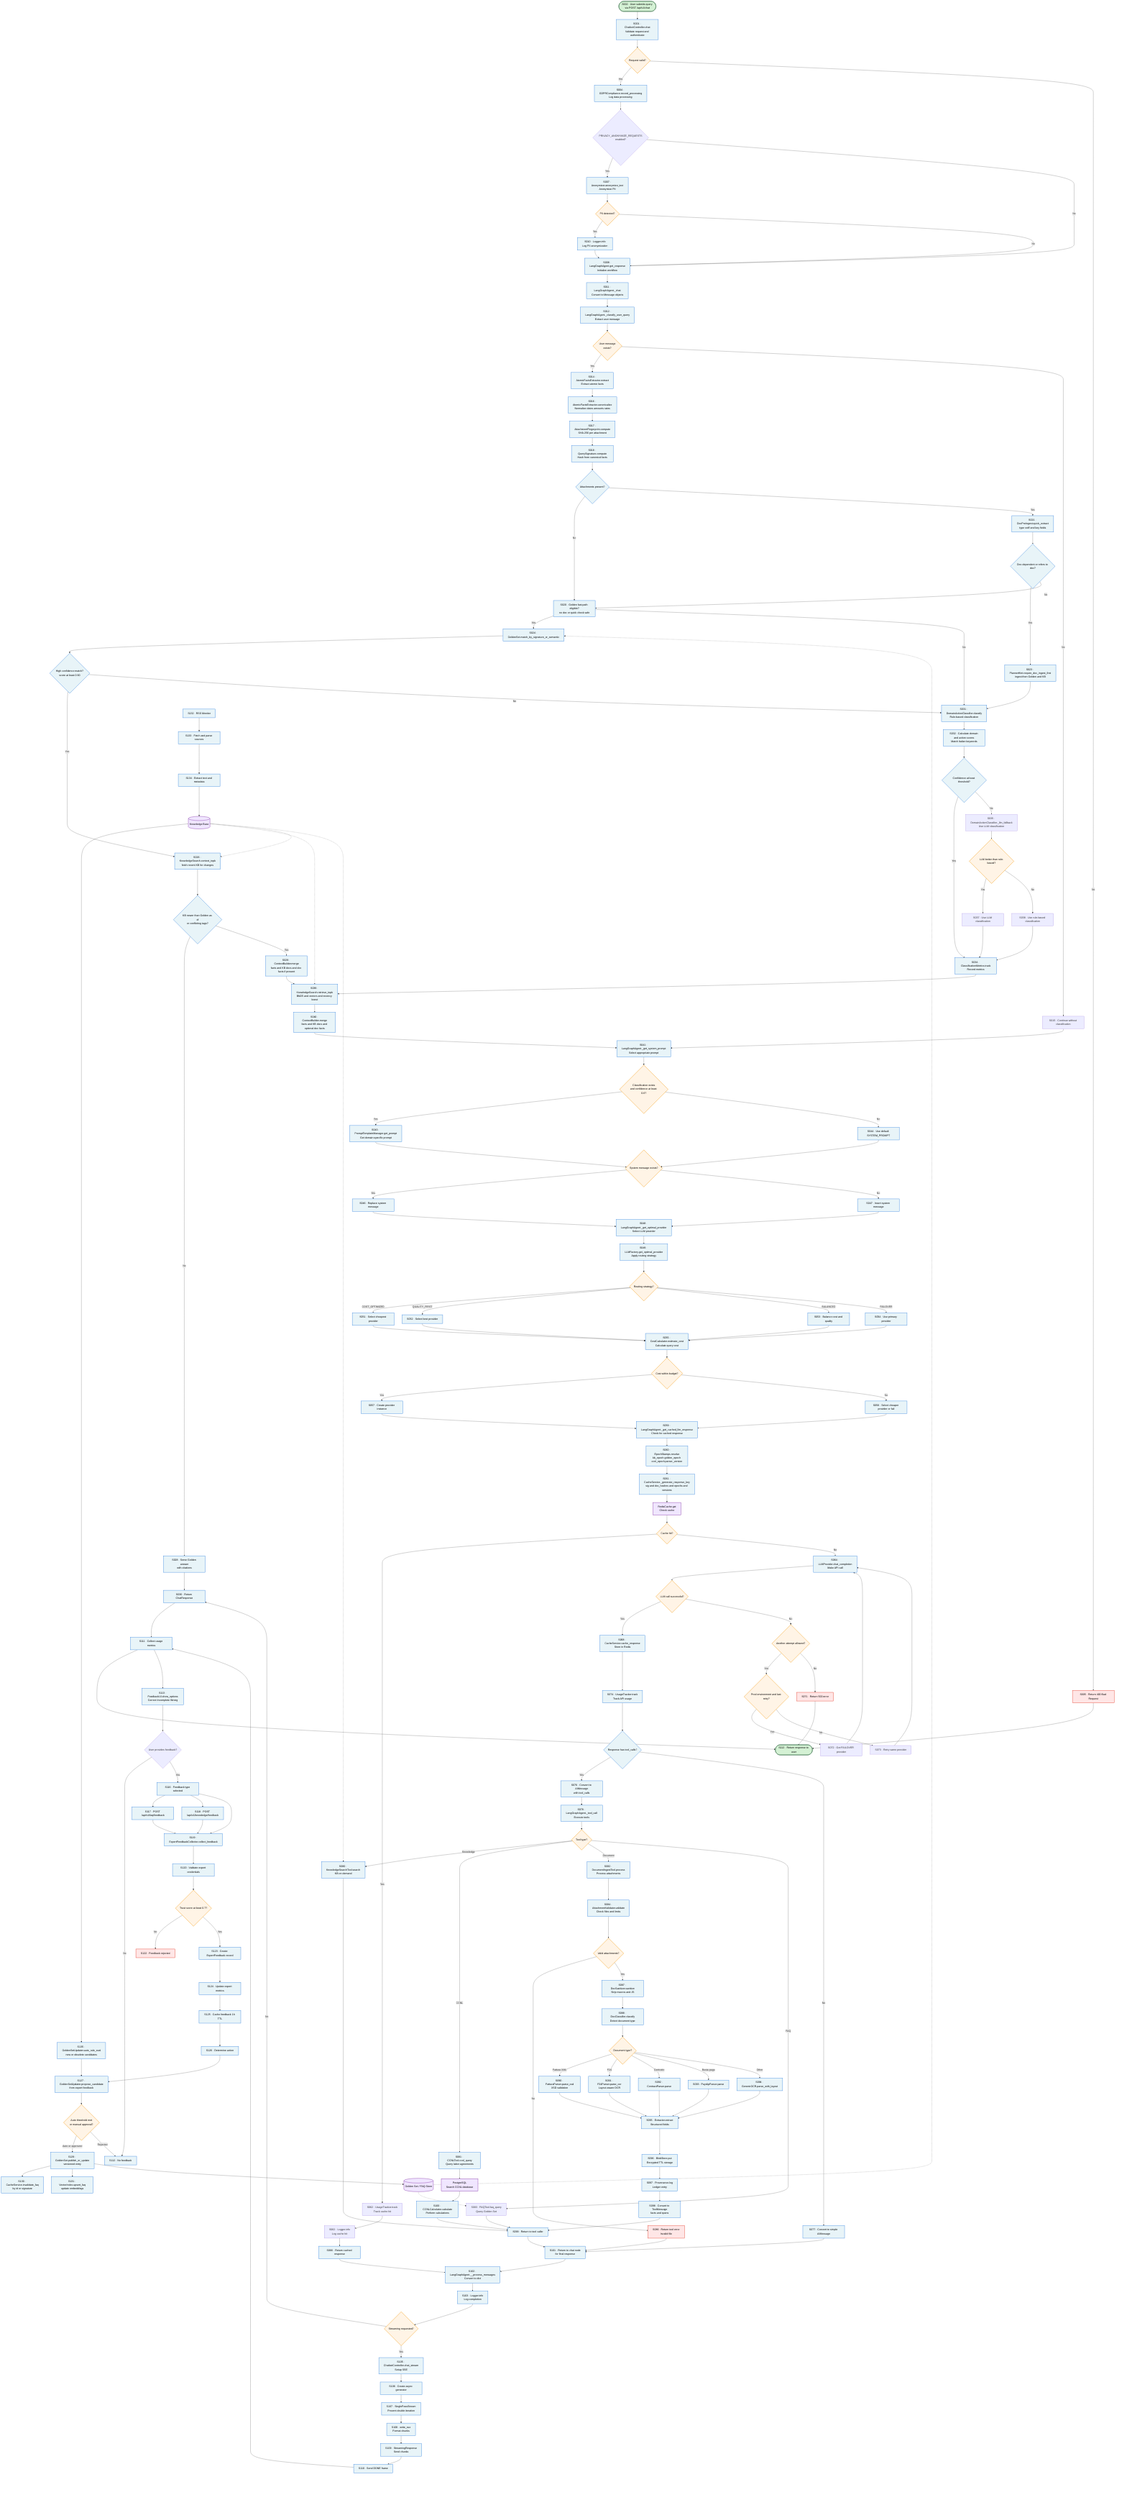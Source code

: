 flowchart TD
    %% Entry Point
    Start([S002 · User submits query via POST /api/v1/chat]) --> ValidateRequest[S001 · ChatbotController.chat<br/>Validate request and authenticate]

    ValidateRequest --> ValidCheck{Request valid?}
    ValidCheck -->|Yes| GDPRLog[S004 · GDPRCompliance.record_processing<br/>Log data processing]
    ValidCheck -->|No| Error400[S005 · Return 400 Bad Request]

    GDPRLog --> PrivacyCheck{PRIVACY_ANONYMIZE_REQUESTS<br/>enabled?}
    PrivacyCheck -->|Yes| AnonymizeText[S007 · Anonymizer.anonymize_text<br/>Anonymize PII]
    PrivacyCheck -->|No| InitAgent[S008 · LangGraphAgent.get_response<br/>Initialize workflow]

    AnonymizeText --> PIICheck{PII detected?}
    PIICheck -->|Yes| LogPII[S010 · Logger.info<br/>Log PII anonymization]
    PIICheck -->|No| InitAgent
    LogPII --> InitAgent

    %% Query extraction
    InitAgent --> ConvertMessages[S011 · LangGraphAgent._chat<br/>Convert to Message objects]
    ConvertMessages --> ExtractQuery[S012 · LangGraphAgent._classify_user_query<br/>Extract user message]

    ExtractQuery --> MessageExists{User message<br/>exists?}
    MessageExists -->|Yes| ExtractFacts[S014 · AtomicFactsExtractor.extract<br/>Extract atomic facts]
    MessageExists -->|No| DefaultPrompt[S015 · Continue without classification]

    ExtractFacts --> CanonicalizeFacts[S016 · AtomicFactsExtractor.canonicalize<br/>Normalize dates amounts rates]

    %% NEW: compute attachment hashes early for safe caching
    CanonicalizeFacts --> AttachmentFingerprint[S017 · AttachmentFingerprint.compute<br/>SHA-256 per attachment]
    AttachmentFingerprint --> QuerySig[S018 · QuerySignature.compute<br/>Hash from canonical facts]

    %% Attachment-aware gating + Golden fast-path (pre-LLM)
    QuerySig --> AttachCheck{Attachments present?}
    AttachCheck -->|No| GoldenFastGate[S020 · Golden fast-path eligible?<br/>no doc or quick check safe]
    AttachCheck -->|Yes| QuickPreIngest[S021 · DocPreIngest.quick_extract<br/>type sniff and key fields]
    QuickPreIngest --> DocDependent{Doc-dependent or refers to doc?}
    DocDependent -->|Yes| RequireDocIngest[S023 · PlannerHint.require_doc_ingest_first<br/>ingest then Golden and KB]
    DocDependent -->|No| GoldenFastGate

    GoldenFastGate -->|Yes| GoldenLookup[S024 · GoldenSet.match_by_signature_or_semantic]
    GoldenFastGate -->|No| ClassifyDomain

    GoldenLookup --> GoldenHit{High confidence match?<br/>score at least 0.90}
    GoldenHit -->|Yes| KBContextCheck[S026 · KnowledgeSearch.context_topk<br/>fetch recent KB for changes]
    GoldenHit -->|No| ClassifyDomain

    %% If Golden hits, still consult KB; if KB newer or conflicting -> go to LLM with context
    KBContextCheck --> KBDelta{KB newer than Golden as of<br/>or conflicting tags?}
    KBDelta -->|No| ServeGolden[S028 · Serve Golden answer<br/>with citations]
    KBDelta -->|Yes| PreContextFromGolden[S029 · ContextBuilder.merge<br/>facts and KB docs and doc facts if present]
    ServeGolden --> ReturnComplete[S030 · Return ChatResponse]

    %% Domain classification
    RequireDocIngest --> ClassifyDomain[S031 · DomainActionClassifier.classify<br/>Rule-based classification]
    ClassifyDomain --> CalcScores[S032 · Calculate domain and action scores<br/>Match Italian keywords]
    CalcScores --> ConfidenceCheck{Confidence at least threshold?}
    ConfidenceCheck -->|Yes| TrackMetrics[S034 · ClassificationMetrics.track<br/>Record metrics]
    ConfidenceCheck -->|No| LLMFallback[S035 · DomainActionClassifier._llm_fallback<br/>Use LLM classification]
    LLMFallback --> LLMBetter{LLM better than rule-based?}
    LLMBetter -->|Yes| UseLLM[S037 · Use LLM classification]
    LLMBetter -->|No| UseRuleBased[S038 · Use rule-based classification]
    UseLLM --> TrackMetrics
    UseRuleBased --> TrackMetrics

    %% Always fetch KB context before LLM (RSS never bypassed)
    TrackMetrics --> KBPreFetch[S039 · KnowledgeSearch.retrieve_topk<br/>BM25 and vectors and recency boost]
    PreContextFromGolden --> KBPreFetch
    KBPreFetch --> BuildContext[S040 · ContextBuilder.merge<br/>facts and KB docs and optional doc facts]

    %% Prompt and provider
    BuildContext --> SelectPrompt[S041 · LangGraphAgent._get_system_prompt<br/>Select appropriate prompt]
    DefaultPrompt --> SelectPrompt
    SelectPrompt --> ClassConfidence{Classification exists<br/>and confidence at least 0.6?}
    ClassConfidence -->|Yes| DomainPrompt[S043 · PromptTemplateManager.get_prompt<br/>Get domain-specific prompt]
    ClassConfidence -->|No| DefaultSysPrompt[S044 · Use default SYSTEM_PROMPT]
    DomainPrompt --> CheckSysMsg{System message exists?}
    DefaultSysPrompt --> CheckSysMsg
    CheckSysMsg -->|Yes| ReplaceMsg[S046 · Replace system message]
    CheckSysMsg -->|No| InsertMsg[S047 · Insert system message]
    ReplaceMsg --> SelectProvider[S048 · LangGraphAgent._get_optimal_provider<br/>Select LLM provider]
    InsertMsg --> SelectProvider

    %% LLM Provider Selection
    SelectProvider --> RouteStrategy[S049 · LLMFactory.get_optimal_provider<br/>Apply routing strategy]
    RouteStrategy --> StrategyType{Routing strategy?}
    StrategyType -->|COST_OPTIMIZED| CheapProvider[S051 · Select cheapest provider]
    StrategyType -->|QUALITY_FIRST| BestProvider[S052 · Select best provider]
    StrategyType -->|BALANCED| BalanceProvider[S053 · Balance cost and quality]
    StrategyType -->|FAILOVER| PrimaryProvider[S054 · Use primary provider]
    CheapProvider --> EstimateCost[S055 · CostCalculator.estimate_cost<br/>Calculate query cost]
    BestProvider --> EstimateCost
    BalanceProvider --> EstimateCost
    PrimaryProvider --> EstimateCost
    EstimateCost --> CostCheck{Cost within budget?}
    CostCheck -->|Yes| CreateProvider[S057 · Create provider instance]
    CostCheck -->|No| CheaperProvider[S058 · Select cheaper provider or fail]

    %% Response-level cache check (now uses doc hashes and epochs)
    CreateProvider --> CheckCache[S059 · LangGraphAgent._get_cached_llm_response<br/>Check for cached response]
    CheaperProvider --> CheckCache
    CheckCache --> ResolveEpochs[S060 · EpochStamps.resolve<br/>kb_epoch golden_epoch ccnl_epoch parser_version]
    ResolveEpochs --> GenHash[S061 · CacheService._generate_response_key<br/>sig and doc_hashes and epochs and versions]
    GenHash --> RedisGet[RedisCache.get<br/>Check cache]
    RedisGet --> CacheHit{Cache hit?}
    CacheHit -->|Yes| TrackCacheHit[S062 · UsageTracker.track<br/>Track cache hit]
    CacheHit -->|No| LLMCall[S064 · LLMProvider.chat_completion<br/>Make API call]
    TrackCacheHit --> LogCacheHit[S062 · Logger.info<br/>Log cache hit]
    LogCacheHit --> ReturnCached[S066 · Return cached response]

    %% LLM Execution and Tools
    LLMCall --> LLMSuccess{LLM call successful?}
    LLMSuccess -->|Yes| CacheResponse[S068 · CacheService.cache_response<br/>Store in Redis]
    LLMSuccess -->|No| RetryCheck{Another attempt allowed?}
    RetryCheck -->|Yes| ProdCheck{Prod environment and last retry?}
    RetryCheck -->|No| Error500[S071 · Return 500 error]
    ProdCheck -->|Yes| FailoverProvider[S072 · Get FAILOVER provider]
    ProdCheck -->|No| RetrySame[S073 · Retry same provider]
    FailoverProvider --> LLMCall
    RetrySame --> LLMCall
    CacheResponse --> TrackUsage[S074 · UsageTracker.track<br/>Track API usage]
    TrackUsage --> ToolCheck{Response has tool_calls?}

    ToolCheck -->|Yes| ConvertAIMsg[S076 · Convert to AIMessage<br/>with tool_calls]
    ToolCheck -->|No| SimpleAIMsg[S077 · Convert to simple AIMessage]
    ConvertAIMsg --> ExecuteTools[S078 · LangGraphAgent._tool_call<br/>Execute tools]
    ExecuteTools --> ToolType{Tool type?}

    ToolType -->|Knowledge| KBQueryTool[S080 · KnowledgeSearchTool.search<br/>KB on demand]
    ToolType -->|CCNL| CCNLQuery[S081 · CCNLTool.ccnl_query<br/>Query labor agreements]
    ToolType -->|Document| DocIngest[S082 · DocumentIngestTool.process<br/>Process attachments]
    ToolType -->|FAQ| FAQQuery[S083 · FAQTool.faq_query<br/>Query Golden Set]

    %% Document Ingest Tool Pipeline
    DocIngest --> ValidateAttach[S084 · AttachmentValidator.validate<br/>Check files and limits]
    ValidateAttach --> AttachOK{Valid attachments?}
    AttachOK -->|No| ToolErr[S086 · Return tool error<br/>Invalid file]
    AttachOK -->|Yes| DocSecurity[S087 · DocSanitizer.sanitize<br/>Strip macros and JS]
    DocSecurity --> DocClassify[S088 · DocClassifier.classify<br/>Detect document type]
    DocClassify --> DocType{Document type?}
    DocType -->|Fattura XML| FatturaParser[S090 · FatturaParser.parse_xsd<br/>XSD validation]
    DocType -->|F24| F24Parser[S091 · F24Parser.parse_ocr<br/>Layout aware OCR]
    DocType -->|Contratto| ContractParser[S092 · ContractParser.parse]
    DocType -->|Busta paga| PayslipParser[S093 · PayslipParser.parse]
    DocType -->|Other| GenericOCR[S094 · GenericOCR.parse_with_layout]
    FatturaParser --> ExtractDocFacts[S095 · Extractor.extract<br/>Structured fields]
    F24Parser --> ExtractDocFacts
    ContractParser --> ExtractDocFacts
    PayslipParser --> ExtractDocFacts
    GenericOCR --> ExtractDocFacts
    ExtractDocFacts --> StoreBlob[S096 · BlobStore.put<br/>Encrypted TTL storage]
    StoreBlob --> Provenance[S097 · Provenance.log<br/>Ledger entry]
    Provenance --> ToToolResults[S098 · Convert to ToolMessage<br/>facts and spans]
    ToToolResults --> ToolResults[S099 · Return to tool caller]

    %% Knowledge Tool path
    KBQueryTool --> ToolResults

    %% FAQ Tool path
    FAQQuery --> ToolResults
    GoldenSetDB[(Golden Set / FAQ Store)] -.-> FAQQuery
    GoldenSetDB -.-> GoldenLookup

    %% CCNL Tool path
    CCNLQuery --> PostgresQuery[PostgreSQL<br/>Search CCNL database]
    PostgresQuery --> CCNLCalc[S100 · CCNLCalculator.calculate<br/>Perform calculations]
    CCNLCalc --> ToolResults

    %% Back to agent
    ToolResults --> FinalResponse[S101 · Return to chat node<br/>for final response]
    SimpleAIMsg --> FinalResponse

    %% Response Processing
    FinalResponse --> ProcessMsg[S102 · LangGraphAgent.__process_messages<br/>Convert to dict]
    ReturnCached --> ProcessMsg
    ProcessMsg --> LogComplete[S103 · Logger.info<br/>Log completion]
    LogComplete --> StreamCheck{Streaming requested?}
    StreamCheck -->|Yes| StreamSetup[S105 · ChatbotController.chat_stream<br/>Setup SSE]
    StreamCheck -->|No| ReturnComplete[S030 · Return ChatResponse]
    StreamSetup --> AsyncGen[S106 · Create async generator]
    AsyncGen --> SinglePass[S107 · SinglePassStream<br/>Prevent double iteration]
    SinglePass --> WriteSSE[S108 · write_sse<br/>Format chunks]
    WriteSSE --> StreamResponse[S109 · StreamingResponse<br/>Send chunks]
    StreamResponse --> SendDone[S110 · Send DONE frame]
    SendDone --> CollectMetrics[S111 · Collect usage metrics]
    ReturnComplete --> CollectMetrics
    CollectMetrics --> End([S112 · Return response to user])

    %% Expert Feedback System (async, post-response) + Golden management
    CollectMetrics --> FeedbackUI[S113 · FeedbackUI.show_options<br/>Correct Incomplete Wrong]
    FeedbackUI --> FeedbackProvided{User provides feedback?}
    FeedbackProvided -->|No| FeedbackEnd[S112 · No feedback]
    FeedbackProvided -->|Yes| FeedbackTypeSel[S116 · Feedback type selected]
    FeedbackTypeSel --> FAQFeedback[S117 · POST /api/v1/faq/feedback]
    FeedbackTypeSel --> KnowledgeFeedback[S118 · POST /api/v1/knowledge/feedback]
    FeedbackTypeSel --> ExpertFeedbackCollector[S119 · ExpertFeedbackCollector.collect_feedback]
    FAQFeedback --> ExpertFeedbackCollector
    KnowledgeFeedback --> ExpertFeedbackCollector
    ExpertFeedbackCollector --> ValidateExpert[S120 · Validate expert credentials]
    ValidateExpert --> TrustScoreOK{Trust score at least 0.7?}
    TrustScoreOK -->|No| FeedbackRejected[S122 · Feedback rejected]
    TrustScoreOK -->|Yes| CreateFeedbackRec[S123 · Create ExpertFeedback record]
    CreateFeedbackRec --> UpdateExpertMetrics[S124 · Update expert metrics]
    UpdateExpertMetrics --> CacheFeedback[S125 · Cache feedback 1h TTL]
    CacheFeedback --> DetermineAction[S126 · Determine action]

    DetermineAction --> GoldenCandidate[S127 · GoldenSetUpdater.propose_candidate<br/>from expert feedback]
    GoldenCandidate --> GoldenApproval{Auto threshold met<br/>or manual approval?}
    GoldenApproval -->|Auto or approved| PublishGolden[S129 · GoldenSet.publish_or_update<br/>versioned entry]
    GoldenApproval -->|Rejected| FeedbackEnd
    PublishGolden --> InvalidateFAQCache[S130 · CacheService.invalidate_faq<br/>by id or signature]
    PublishGolden --> VectorReindex[S131 · VectorIndex.upsert_faq<br/>update embeddings]
    PublishGolden --> GoldenSetDB

    %% Background RSS Influence (schedule)
    RSSMonitor[S132 · RSS Monitor] --> FetchFeeds[S133 · Fetch and parse sources]
    FetchFeeds --> ParseDocs[S134 · Extract text and metadata]
    ParseDocs --> KnowledgeStore[(Knowledge Base)]
    KnowledgeStore --> GoldenRules[S135 · GoldenSetUpdater.auto_rule_eval<br/>new or obsolete candidates]
    GoldenRules --> GoldenCandidate

    %% KB wiring (read-only pulls)
    KnowledgeStore -.-> KBPreFetch
    KnowledgeStore -.-> KBContextCheck
    KnowledgeStore -.-> KBQueryTool

    %% Error Paths
    ToolErr --> FinalResponse
    Error400 --> End
    Error500 --> End

    %% Styling
    classDef startEnd fill:#d4f1d4,stroke:#4a7c59,stroke-width:2px,color:#000
    classDef process  fill:#e8f4f8,stroke:#4a90e2,stroke-width:2px,color:#000
    classDef decision fill:#fff4e6,stroke:#f39c12,stroke-width:2px,color:#000
    classDef error    fill:#ffe6e6,stroke:#e74c3c,stroke-width:2px,color:#000
    classDef database fill:#f0e6ff,stroke:#8e44ad,stroke-width:2px,color:#000

    class Start,End startEnd
    class ValidateRequest,GDPRLog,AnonymizeText,LogPII,InitAgent,ConvertMessages,ExtractQuery,ExtractFacts,CanonicalizeFacts,AttachmentFingerprint,QuerySig,AttachCheck,QuickPreIngest,DocDependent,RequireDocIngest,GoldenFastGate,GoldenLookup,GoldenHit,KBContextCheck,KBDelta,ServeGolden,PreContextFromGolden,ClassifyDomain,CalcScores,ConfidenceCheck,TrackMetrics,KBPreFetch,BuildContext,SelectPrompt,DomainPrompt,DefaultSysPrompt,CheckSysMsg,ReplaceMsg,InsertMsg,SelectProvider,RouteStrategy,CheapProvider,BestProvider,BalanceProvider,PrimaryProvider,EstimateCost,CreateProvider,CheaperProvider,CheckCache,ResolveEpochs,GenHash,RedisGet,LLMCall,CacheResponse,TrackUsage,ToolCheck,ConvertAIMsg,ExecuteTools,ToolResults,SimpleAIMsg,FinalResponse,ProcessMsg,LogComplete,StreamSetup,AsyncGen,SinglePass,WriteSSE,StreamResponse,SendDone,ReturnComplete,CollectMetrics,FeedbackUI,FeedbackTypeSel,FAQFeedback,KnowledgeFeedback,ExpertFeedbackCollector,ValidateExpert,CreateFeedbackRec,UpdateExpertMetrics,CacheFeedback,DetermineAction,GoldenCandidate,GoldenApproval,PublishGolden,InvalidateFAQCache,VectorReindex,RSSMonitor,FetchFeeds,ParseDocs,GoldenRules,DocIngest,ValidateAttach,DocSecurity,DocClassify,FatturaParser,F24Parser,ContractParser,PayslipParser,GenericOCR,ExtractDocFacts,StoreBlob,Provenance,ToToolResults,KBQueryTool,CCNLQuery,PostgresQuery,CCNLCalc,ReturnCached,FeedbackEnd process
    class ValidCheck,PIICheck,MessageExists,LLMBetter,ClassConfidence,CheckSysMsg,StrategyType,CostCheck,CacheHit,LLMSuccess,RetryCheck,ProdCheck,ToolType,AttachOK,DocType,StreamCheck,TrustScoreOK,GoldenApproval decision
    class Error400,Error500,ToolErr,FeedbackRejected error
    class RedisGet,PostgresQuery,GoldenSetDB,KnowledgeStore database